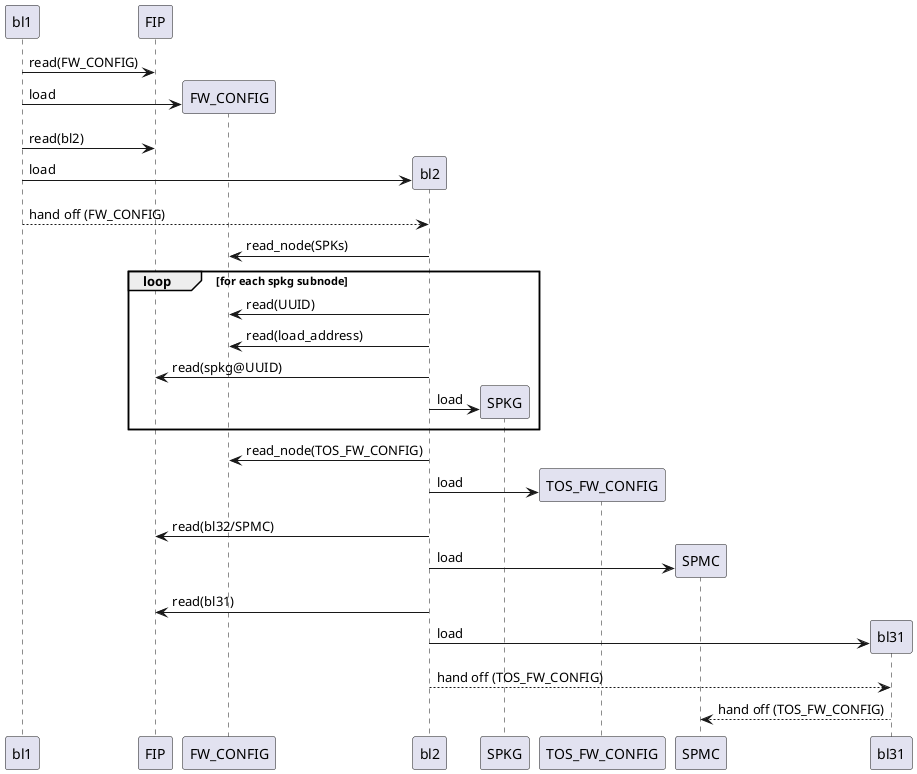 /'
 ' Copyright (c) 2020, ARM Limited and Contributors. All rights reserved.
 '
 ' SPDX-License-Identifier: BSD-3-Clause
 '/

@startuml
participant bl1
participant FIP

bl1 -> FIP : read(FW_CONFIG)
create FW_CONFIG
bl1 -> FW_CONFIG : load

bl1 -> FIP : read(bl2)
create bl2
bl1 -> bl2 : load
bl1 --> bl2 : hand off (FW_CONFIG)

bl2 -> FW_CONFIG : read_node(SPKs)
loop for each spkg subnode
  bl2 -> FW_CONFIG : read(UUID)
  bl2 -> FW_CONFIG : read(load_address)
  bl2 -> FIP : read(spkg@UUID)
  create SPKG
  bl2 -> SPKG : load
end loop

bl2 -> FW_CONFIG : read_node(TOS_FW_CONFIG)
create TOS_FW_CONFIG
bl2 -> TOS_FW_CONFIG : load

bl2 -> FIP : read(bl32/SPMC)
create SPMC
bl2 -> SPMC : load

bl2 -> FIP : read(bl31)
create bl31
bl2 -> bl31 : load
bl2 --> bl31 : hand off (TOS_FW_CONFIG)

bl31 --> SPMC : hand off (TOS_FW_CONFIG)

@enduml
